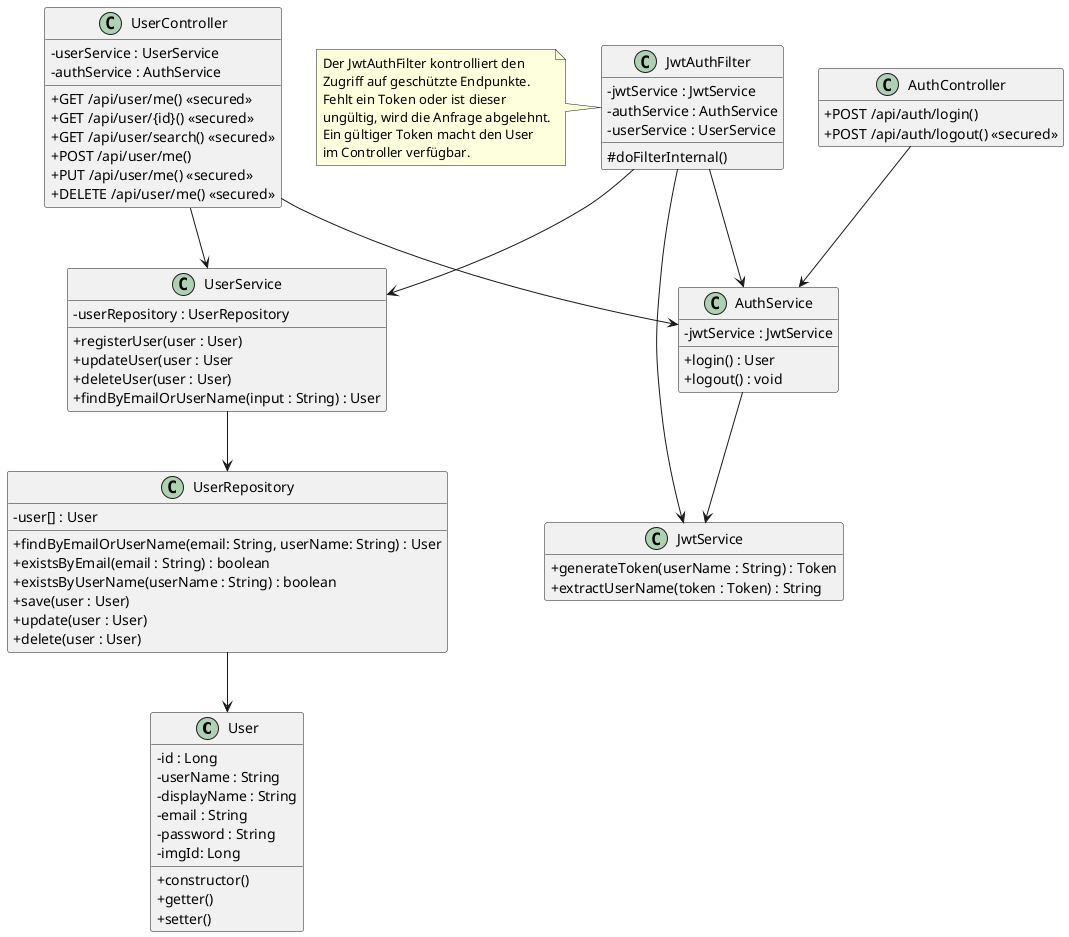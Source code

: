 @startuml
skinparam classAttributeIconSize 0
hide empty members

class User {
    - id : Long
    - userName : String
    - displayName : String
    - email : String
    - password : String
    - imgId: Long
    + constructor()
    + getter()
    + setter()
}

class UserRepository {
    - user[] : User
    + findByEmailOrUserName(email: String, userName: String) : User
    + existsByEmail(email : String) : boolean
    + existsByUserName(userName : String) : boolean
    + save(user : User)
    + update(user : User)
    + delete(user : User)
}

class UserService {
    - userRepository : UserRepository
    + registerUser(user : User)
    + updateUser(user : User
    + deleteUser(user : User)
    + findByEmailOrUserName(input : String) : User
}

class UserController {
    - userService : UserService
    - authService : AuthService
    + GET /api/user/me() <<secured>>
    + GET /api/user/{id}() <<secured>>
    + GET /api/user/search() <<secured>>
    + POST /api/user/me()
    + PUT /api/user/me() <<secured>>
    + DELETE /api/user/me() <<secured>>
}

class JwtService {
    + generateToken(userName : String) : Token
    + extractUserName(token : Token) : String
}

class JwtAuthFilter {
    - jwtService : JwtService
    - authService : AuthService
    - userService : UserService
    # doFilterInternal()
}

note left of JwtAuthFilter
    Der JwtAuthFilter kontrolliert den
    Zugriff auf geschützte Endpunkte.
    Fehlt ein Token oder ist dieser
    ungültig, wird die Anfrage abgelehnt.
    Ein gültiger Token macht den User
    im Controller verfügbar.
end note

class AuthService {
    - jwtService : JwtService
    + login() : User
    + logout() : void
}

class AuthController {
    + POST /api/auth/login()
    + POST /api/auth/logout() <<secured>>
}

UserRepository --> User
UserService --> UserRepository
UserController --> AuthService
UserController --> UserService
AuthService --> JwtService
AuthController --> AuthService
JwtAuthFilter --> UserService
JwtAuthFilter --> JwtService
JwtAuthFilter --> AuthService

@enduml